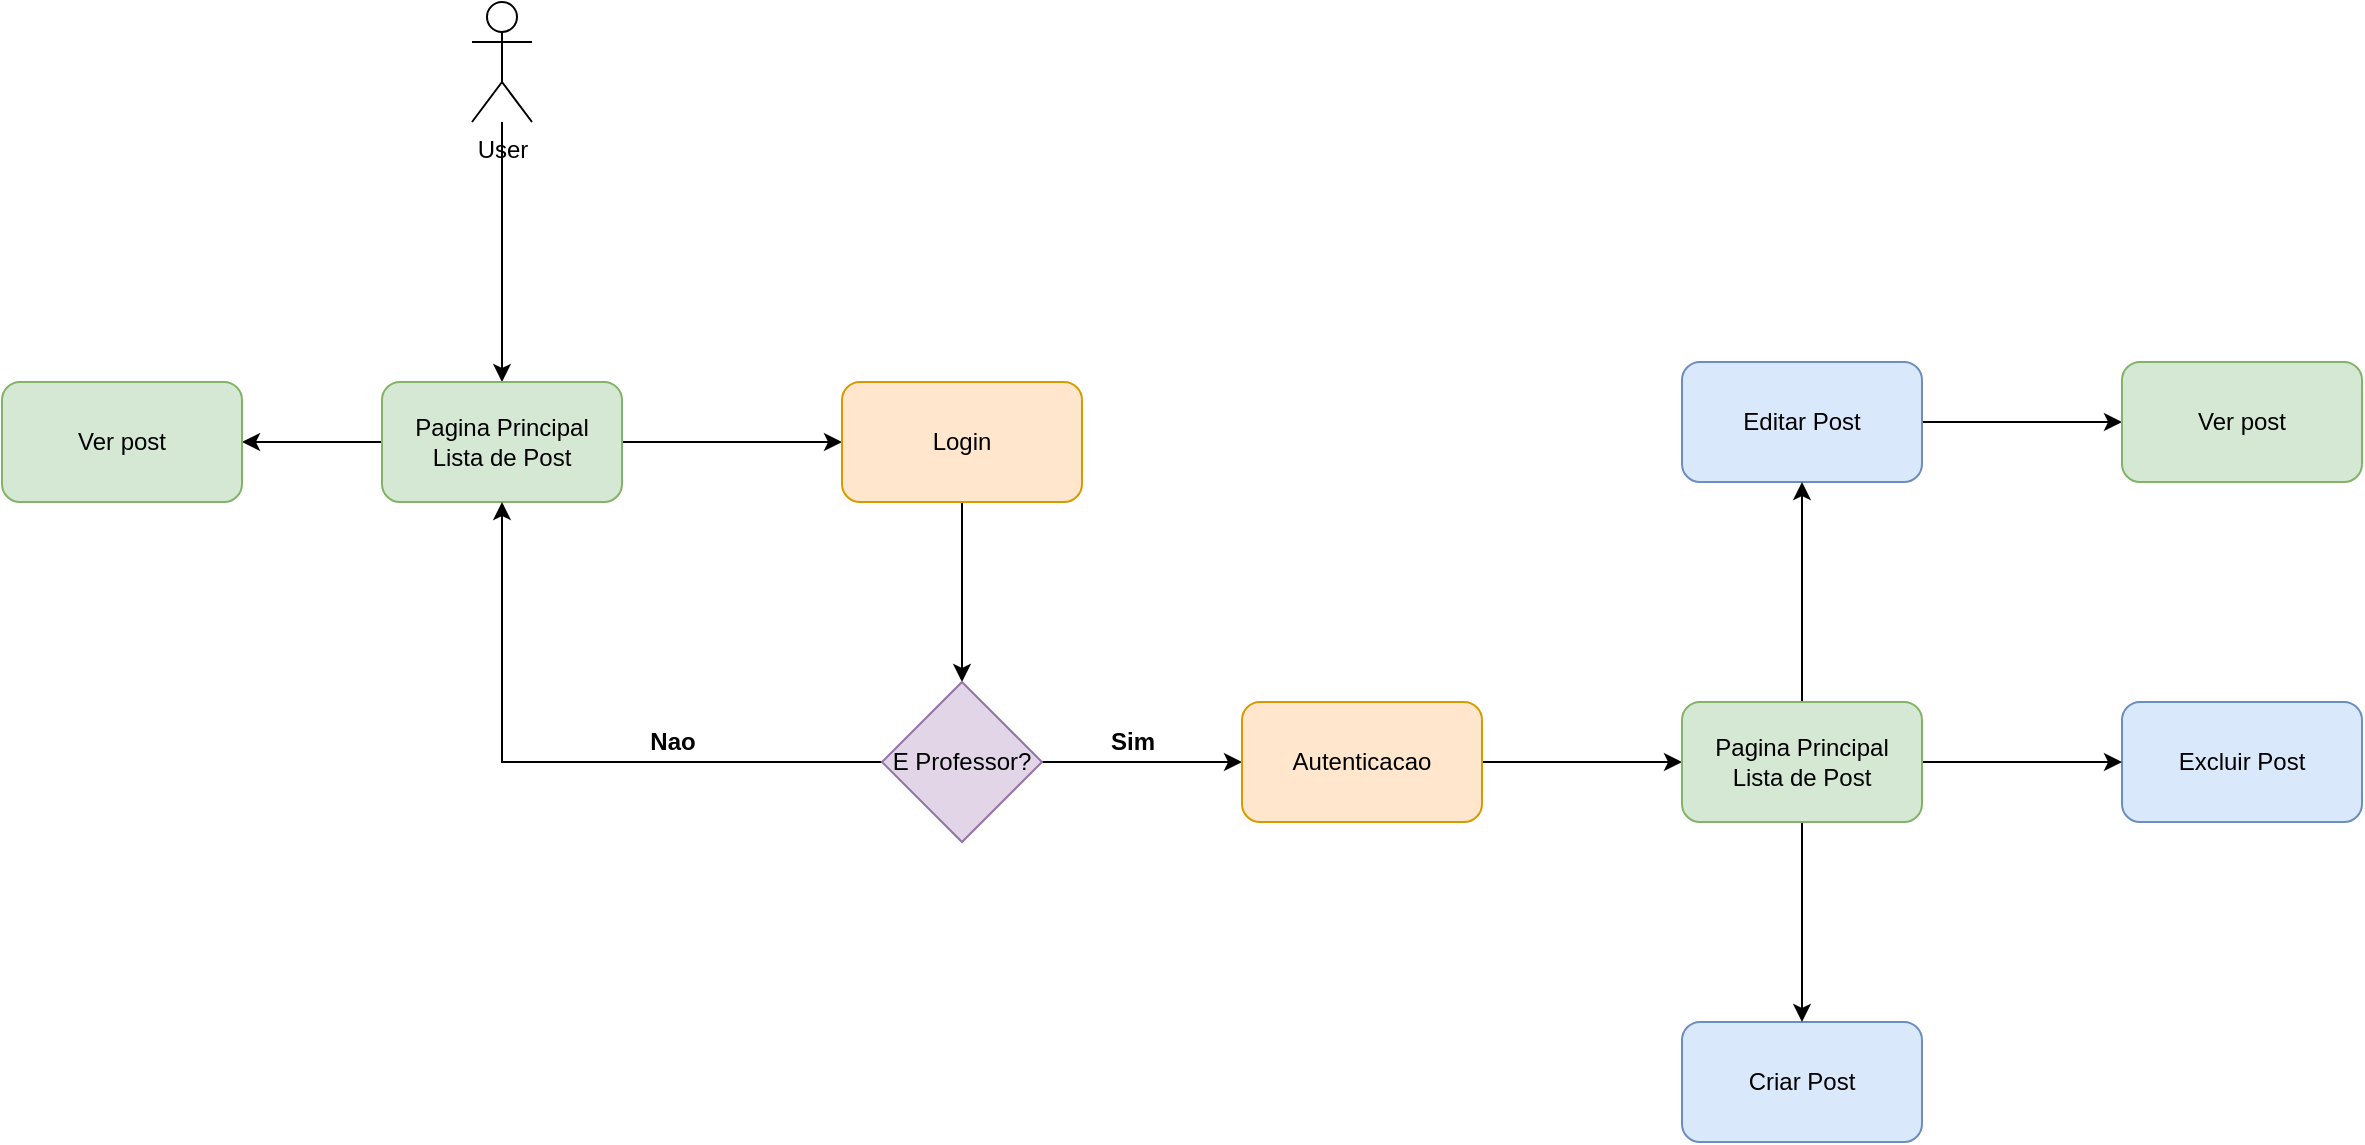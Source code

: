 <mxfile version="24.7.2" type="github">
  <diagram id="C5RBs43oDa-KdzZeNtuy" name="Page-1">
    <mxGraphModel dx="1193" dy="1877" grid="1" gridSize="10" guides="1" tooltips="1" connect="1" arrows="1" fold="1" page="1" pageScale="1" pageWidth="827" pageHeight="1169" math="0" shadow="0">
      <root>
        <mxCell id="WIyWlLk6GJQsqaUBKTNV-0" />
        <mxCell id="WIyWlLk6GJQsqaUBKTNV-1" parent="WIyWlLk6GJQsqaUBKTNV-0" />
        <mxCell id="-EZe4vIISqpXjpl0UJGr-61" style="edgeStyle=orthogonalEdgeStyle;rounded=0;orthogonalLoop=1;jettySize=auto;html=1;entryX=0.5;entryY=0;entryDx=0;entryDy=0;" parent="WIyWlLk6GJQsqaUBKTNV-1" source="BXrO7vNdJajt_8QWYBt8-1" target="-EZe4vIISqpXjpl0UJGr-5" edge="1">
          <mxGeometry relative="1" as="geometry">
            <mxPoint x="510" y="-330" as="sourcePoint" />
          </mxGeometry>
        </mxCell>
        <mxCell id="-EZe4vIISqpXjpl0UJGr-19" style="edgeStyle=orthogonalEdgeStyle;rounded=0;orthogonalLoop=1;jettySize=auto;html=1;entryX=1;entryY=0.5;entryDx=0;entryDy=0;" parent="WIyWlLk6GJQsqaUBKTNV-1" source="-EZe4vIISqpXjpl0UJGr-5" target="-EZe4vIISqpXjpl0UJGr-18" edge="1">
          <mxGeometry relative="1" as="geometry">
            <mxPoint x="320" y="60" as="targetPoint" />
          </mxGeometry>
        </mxCell>
        <mxCell id="-EZe4vIISqpXjpl0UJGr-63" style="edgeStyle=orthogonalEdgeStyle;rounded=0;orthogonalLoop=1;jettySize=auto;html=1;entryX=0;entryY=0.5;entryDx=0;entryDy=0;" parent="WIyWlLk6GJQsqaUBKTNV-1" source="-EZe4vIISqpXjpl0UJGr-5" target="-EZe4vIISqpXjpl0UJGr-22" edge="1">
          <mxGeometry relative="1" as="geometry" />
        </mxCell>
        <mxCell id="-EZe4vIISqpXjpl0UJGr-5" value="Pagina Principal&lt;div&gt;Lista de Post&lt;/div&gt;" style="rounded=1;whiteSpace=wrap;html=1;fillColor=#d5e8d4;strokeColor=#82b366;" parent="WIyWlLk6GJQsqaUBKTNV-1" vertex="1">
          <mxGeometry x="450" y="-210" width="120" height="60" as="geometry" />
        </mxCell>
        <mxCell id="-EZe4vIISqpXjpl0UJGr-18" value="Ver post" style="rounded=1;whiteSpace=wrap;html=1;fillColor=#d5e8d4;strokeColor=#82b366;" parent="WIyWlLk6GJQsqaUBKTNV-1" vertex="1">
          <mxGeometry x="260" y="-210" width="120" height="60" as="geometry" />
        </mxCell>
        <mxCell id="-EZe4vIISqpXjpl0UJGr-31" style="edgeStyle=orthogonalEdgeStyle;rounded=0;orthogonalLoop=1;jettySize=auto;html=1;" parent="WIyWlLk6GJQsqaUBKTNV-1" source="-EZe4vIISqpXjpl0UJGr-22" target="-EZe4vIISqpXjpl0UJGr-27" edge="1">
          <mxGeometry relative="1" as="geometry" />
        </mxCell>
        <mxCell id="-EZe4vIISqpXjpl0UJGr-22" value="Login" style="rounded=1;whiteSpace=wrap;html=1;fillColor=#ffe6cc;strokeColor=#d79b00;" parent="WIyWlLk6GJQsqaUBKTNV-1" vertex="1">
          <mxGeometry x="680" y="-210" width="120" height="60" as="geometry" />
        </mxCell>
        <mxCell id="-EZe4vIISqpXjpl0UJGr-30" style="edgeStyle=orthogonalEdgeStyle;rounded=0;orthogonalLoop=1;jettySize=auto;html=1;entryX=0.5;entryY=1;entryDx=0;entryDy=0;" parent="WIyWlLk6GJQsqaUBKTNV-1" source="-EZe4vIISqpXjpl0UJGr-27" target="-EZe4vIISqpXjpl0UJGr-5" edge="1">
          <mxGeometry relative="1" as="geometry">
            <mxPoint x="360" y="-30" as="targetPoint" />
          </mxGeometry>
        </mxCell>
        <mxCell id="-EZe4vIISqpXjpl0UJGr-62" style="edgeStyle=orthogonalEdgeStyle;rounded=0;orthogonalLoop=1;jettySize=auto;html=1;entryX=0;entryY=0.5;entryDx=0;entryDy=0;" parent="WIyWlLk6GJQsqaUBKTNV-1" source="-EZe4vIISqpXjpl0UJGr-27" target="-EZe4vIISqpXjpl0UJGr-32" edge="1">
          <mxGeometry relative="1" as="geometry" />
        </mxCell>
        <mxCell id="-EZe4vIISqpXjpl0UJGr-27" value="E Professor?" style="rhombus;whiteSpace=wrap;html=1;fillColor=#e1d5e7;strokeColor=#9673a6;" parent="WIyWlLk6GJQsqaUBKTNV-1" vertex="1">
          <mxGeometry x="700" y="-60" width="80" height="80" as="geometry" />
        </mxCell>
        <mxCell id="-EZe4vIISqpXjpl0UJGr-40" style="edgeStyle=orthogonalEdgeStyle;rounded=0;orthogonalLoop=1;jettySize=auto;html=1;entryX=0;entryY=0.5;entryDx=0;entryDy=0;" parent="WIyWlLk6GJQsqaUBKTNV-1" source="-EZe4vIISqpXjpl0UJGr-32" target="-EZe4vIISqpXjpl0UJGr-64" edge="1">
          <mxGeometry relative="1" as="geometry" />
        </mxCell>
        <mxCell id="-EZe4vIISqpXjpl0UJGr-32" value="Autenticacao" style="rounded=1;whiteSpace=wrap;html=1;fillColor=#ffe6cc;strokeColor=#d79b00;" parent="WIyWlLk6GJQsqaUBKTNV-1" vertex="1">
          <mxGeometry x="880" y="-50" width="120" height="60" as="geometry" />
        </mxCell>
        <mxCell id="-EZe4vIISqpXjpl0UJGr-36" value="&lt;b&gt;Nao&lt;/b&gt;" style="text;html=1;align=center;verticalAlign=middle;resizable=0;points=[];autosize=1;strokeColor=none;fillColor=none;" parent="WIyWlLk6GJQsqaUBKTNV-1" vertex="1">
          <mxGeometry x="570" y="-45" width="50" height="30" as="geometry" />
        </mxCell>
        <mxCell id="-EZe4vIISqpXjpl0UJGr-37" value="&lt;b&gt;Sim&lt;/b&gt;" style="text;html=1;align=center;verticalAlign=middle;resizable=0;points=[];autosize=1;strokeColor=none;fillColor=none;" parent="WIyWlLk6GJQsqaUBKTNV-1" vertex="1">
          <mxGeometry x="800" y="-45" width="50" height="30" as="geometry" />
        </mxCell>
        <mxCell id="-EZe4vIISqpXjpl0UJGr-41" value="Criar Post" style="rounded=1;whiteSpace=wrap;html=1;fillColor=#dae8fc;strokeColor=#6c8ebf;" parent="WIyWlLk6GJQsqaUBKTNV-1" vertex="1">
          <mxGeometry x="1100" y="110" width="120" height="60" as="geometry" />
        </mxCell>
        <mxCell id="-EZe4vIISqpXjpl0UJGr-68" style="edgeStyle=orthogonalEdgeStyle;rounded=0;orthogonalLoop=1;jettySize=auto;html=1;entryX=0;entryY=0.5;entryDx=0;entryDy=0;" parent="WIyWlLk6GJQsqaUBKTNV-1" source="-EZe4vIISqpXjpl0UJGr-45" target="-EZe4vIISqpXjpl0UJGr-54" edge="1">
          <mxGeometry relative="1" as="geometry" />
        </mxCell>
        <mxCell id="-EZe4vIISqpXjpl0UJGr-45" value="Editar Post" style="rounded=1;whiteSpace=wrap;html=1;fillColor=#dae8fc;strokeColor=#6c8ebf;" parent="WIyWlLk6GJQsqaUBKTNV-1" vertex="1">
          <mxGeometry x="1100" y="-220" width="120" height="60" as="geometry" />
        </mxCell>
        <mxCell id="-EZe4vIISqpXjpl0UJGr-47" value="Excluir Post" style="rounded=1;whiteSpace=wrap;html=1;fillColor=#dae8fc;strokeColor=#6c8ebf;" parent="WIyWlLk6GJQsqaUBKTNV-1" vertex="1">
          <mxGeometry x="1320" y="-50" width="120" height="60" as="geometry" />
        </mxCell>
        <mxCell id="-EZe4vIISqpXjpl0UJGr-54" value="Ver post" style="rounded=1;whiteSpace=wrap;html=1;fillColor=#d5e8d4;strokeColor=#82b366;" parent="WIyWlLk6GJQsqaUBKTNV-1" vertex="1">
          <mxGeometry x="1320" y="-220" width="120" height="60" as="geometry" />
        </mxCell>
        <mxCell id="-EZe4vIISqpXjpl0UJGr-65" style="edgeStyle=orthogonalEdgeStyle;rounded=0;orthogonalLoop=1;jettySize=auto;html=1;entryX=0.5;entryY=0;entryDx=0;entryDy=0;exitX=0.5;exitY=1;exitDx=0;exitDy=0;" parent="WIyWlLk6GJQsqaUBKTNV-1" source="-EZe4vIISqpXjpl0UJGr-64" target="-EZe4vIISqpXjpl0UJGr-41" edge="1">
          <mxGeometry relative="1" as="geometry">
            <mxPoint x="1160" y="120" as="targetPoint" />
          </mxGeometry>
        </mxCell>
        <mxCell id="-EZe4vIISqpXjpl0UJGr-66" style="edgeStyle=orthogonalEdgeStyle;rounded=0;orthogonalLoop=1;jettySize=auto;html=1;" parent="WIyWlLk6GJQsqaUBKTNV-1" source="-EZe4vIISqpXjpl0UJGr-64" target="-EZe4vIISqpXjpl0UJGr-47" edge="1">
          <mxGeometry relative="1" as="geometry" />
        </mxCell>
        <mxCell id="-EZe4vIISqpXjpl0UJGr-67" style="edgeStyle=orthogonalEdgeStyle;rounded=0;orthogonalLoop=1;jettySize=auto;html=1;entryX=0.5;entryY=1;entryDx=0;entryDy=0;" parent="WIyWlLk6GJQsqaUBKTNV-1" source="-EZe4vIISqpXjpl0UJGr-64" target="-EZe4vIISqpXjpl0UJGr-45" edge="1">
          <mxGeometry relative="1" as="geometry" />
        </mxCell>
        <mxCell id="-EZe4vIISqpXjpl0UJGr-64" value="Pagina Principal&lt;div&gt;Lista de Post&lt;/div&gt;" style="rounded=1;whiteSpace=wrap;html=1;fillColor=#d5e8d4;strokeColor=#82b366;" parent="WIyWlLk6GJQsqaUBKTNV-1" vertex="1">
          <mxGeometry x="1100" y="-50" width="120" height="60" as="geometry" />
        </mxCell>
        <mxCell id="BXrO7vNdJajt_8QWYBt8-1" value="User" style="shape=umlActor;verticalLabelPosition=bottom;verticalAlign=top;html=1;outlineConnect=0;" vertex="1" parent="WIyWlLk6GJQsqaUBKTNV-1">
          <mxGeometry x="495" y="-400" width="30" height="60" as="geometry" />
        </mxCell>
      </root>
    </mxGraphModel>
  </diagram>
</mxfile>

